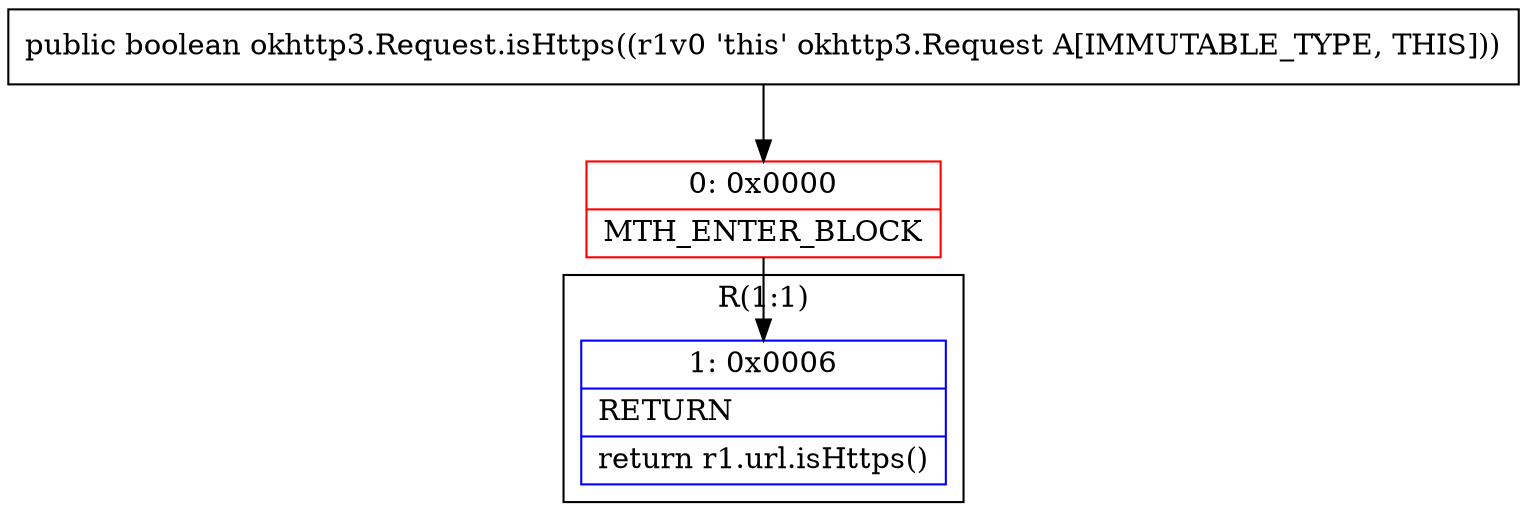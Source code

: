 digraph "CFG forokhttp3.Request.isHttps()Z" {
subgraph cluster_Region_669463082 {
label = "R(1:1)";
node [shape=record,color=blue];
Node_1 [shape=record,label="{1\:\ 0x0006|RETURN\l|return r1.url.isHttps()\l}"];
}
Node_0 [shape=record,color=red,label="{0\:\ 0x0000|MTH_ENTER_BLOCK\l}"];
MethodNode[shape=record,label="{public boolean okhttp3.Request.isHttps((r1v0 'this' okhttp3.Request A[IMMUTABLE_TYPE, THIS])) }"];
MethodNode -> Node_0;
Node_0 -> Node_1;
}


